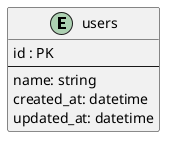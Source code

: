 @startuml

entity "users" {
  id : PK
  --
  name: string
  created_at: datetime
  updated_at: datetime
}

@enduml
